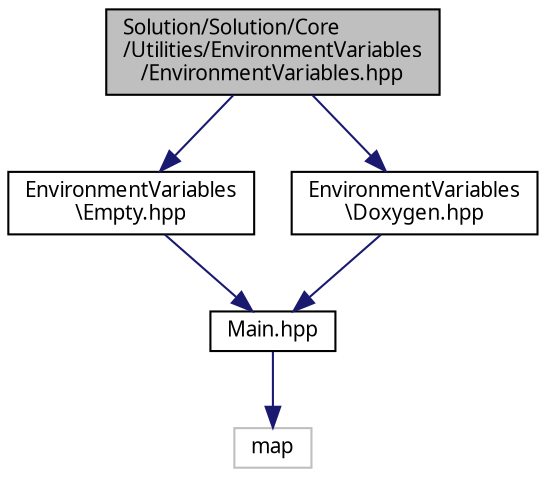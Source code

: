 digraph "Solution/Solution/Core/Utilities/EnvironmentVariables/EnvironmentVariables.hpp"
{
 // INTERACTIVE_SVG=YES
  edge [fontname="Verdana",fontsize="10",labelfontname="Verdana",labelfontsize="10"];
  node [fontname="Verdana",fontsize="10",shape=record];
  Node1 [label="Solution/Solution/Core\l/Utilities/EnvironmentVariables\l/EnvironmentVariables.hpp",height=0.2,width=0.4,color="black", fillcolor="grey75", style="filled", fontcolor="black"];
  Node1 -> Node2 [color="midnightblue",fontsize="10",style="solid",fontname="Verdana"];
  Node2 [label="EnvironmentVariables\l\\Empty.hpp",height=0.2,width=0.4,color="black", fillcolor="white", style="filled",URL="$_environment_variables_2_environment_variables_2_empty_8hpp_source.html"];
  Node2 -> Node3 [color="midnightblue",fontsize="10",style="solid",fontname="Verdana"];
  Node3 [label="Main.hpp",height=0.2,width=0.4,color="black", fillcolor="white", style="filled",URL="$_core_2_utilities_2_environment_variables_2_environment_variables_2_main_8hpp_source.html"];
  Node3 -> Node4 [color="midnightblue",fontsize="10",style="solid",fontname="Verdana"];
  Node4 [label="map",height=0.2,width=0.4,color="grey75", fillcolor="white", style="filled"];
  Node1 -> Node5 [color="midnightblue",fontsize="10",style="solid",fontname="Verdana"];
  Node5 [label="EnvironmentVariables\l\\Doxygen.hpp",height=0.2,width=0.4,color="black", fillcolor="white", style="filled",URL="$_environment_variables_2_environment_variables_2_doxygen_8hpp_source.html"];
  Node5 -> Node3 [color="midnightblue",fontsize="10",style="solid",fontname="Verdana"];
}
